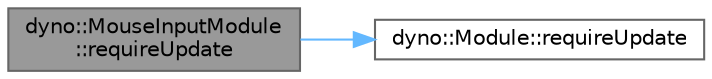 digraph "dyno::MouseInputModule::requireUpdate"
{
 // LATEX_PDF_SIZE
  bgcolor="transparent";
  edge [fontname=Helvetica,fontsize=10,labelfontname=Helvetica,labelfontsize=10];
  node [fontname=Helvetica,fontsize=10,shape=box,height=0.2,width=0.4];
  rankdir="LR";
  Node1 [id="Node000001",label="dyno::MouseInputModule\l::requireUpdate",height=0.2,width=0.4,color="gray40", fillcolor="grey60", style="filled", fontcolor="black",tooltip=" "];
  Node1 -> Node2 [id="edge1_Node000001_Node000002",color="steelblue1",style="solid",tooltip=" "];
  Node2 [id="Node000002",label="dyno::Module::requireUpdate",height=0.2,width=0.4,color="grey40", fillcolor="white", style="filled",URL="$classdyno_1_1_module.html#aafed20478d711d12fb46f128addc9bb6",tooltip=" "];
}
